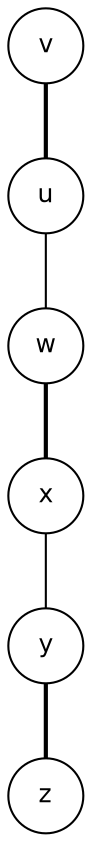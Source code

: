 graph G {
    node [shape=circle, fontname=Helvetica, fontsize=12];
    u [pos="0.5,0!"];
    v [pos="-0.5,1!"];
    w [pos="1,1!"]
    x [pos="1.5,2!"];
    y [pos="1,3!"];
    z [pos="1.5,4!"];
    v -- u [style=bold];
    u -- w;
    w -- x [style=bold];
    x -- y;
    y -- z [style=bold];
}

